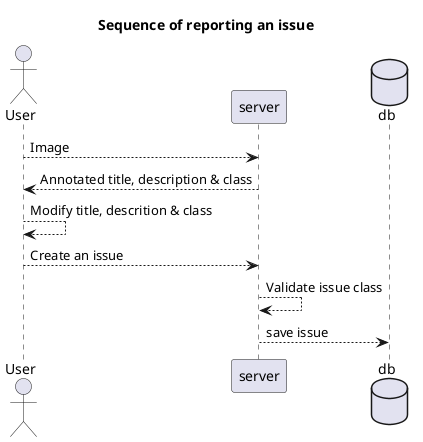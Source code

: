 @startuml issue reporting sequence

title Sequence of reporting an issue

actor User
participant server
database db

User --> server: Image
server --> User: Annotated title, description & class

User --> User: Modify title, descrition & class

User --> server: Create an issue
server --> server: Validate issue class
server --> db: save issue
@enduml